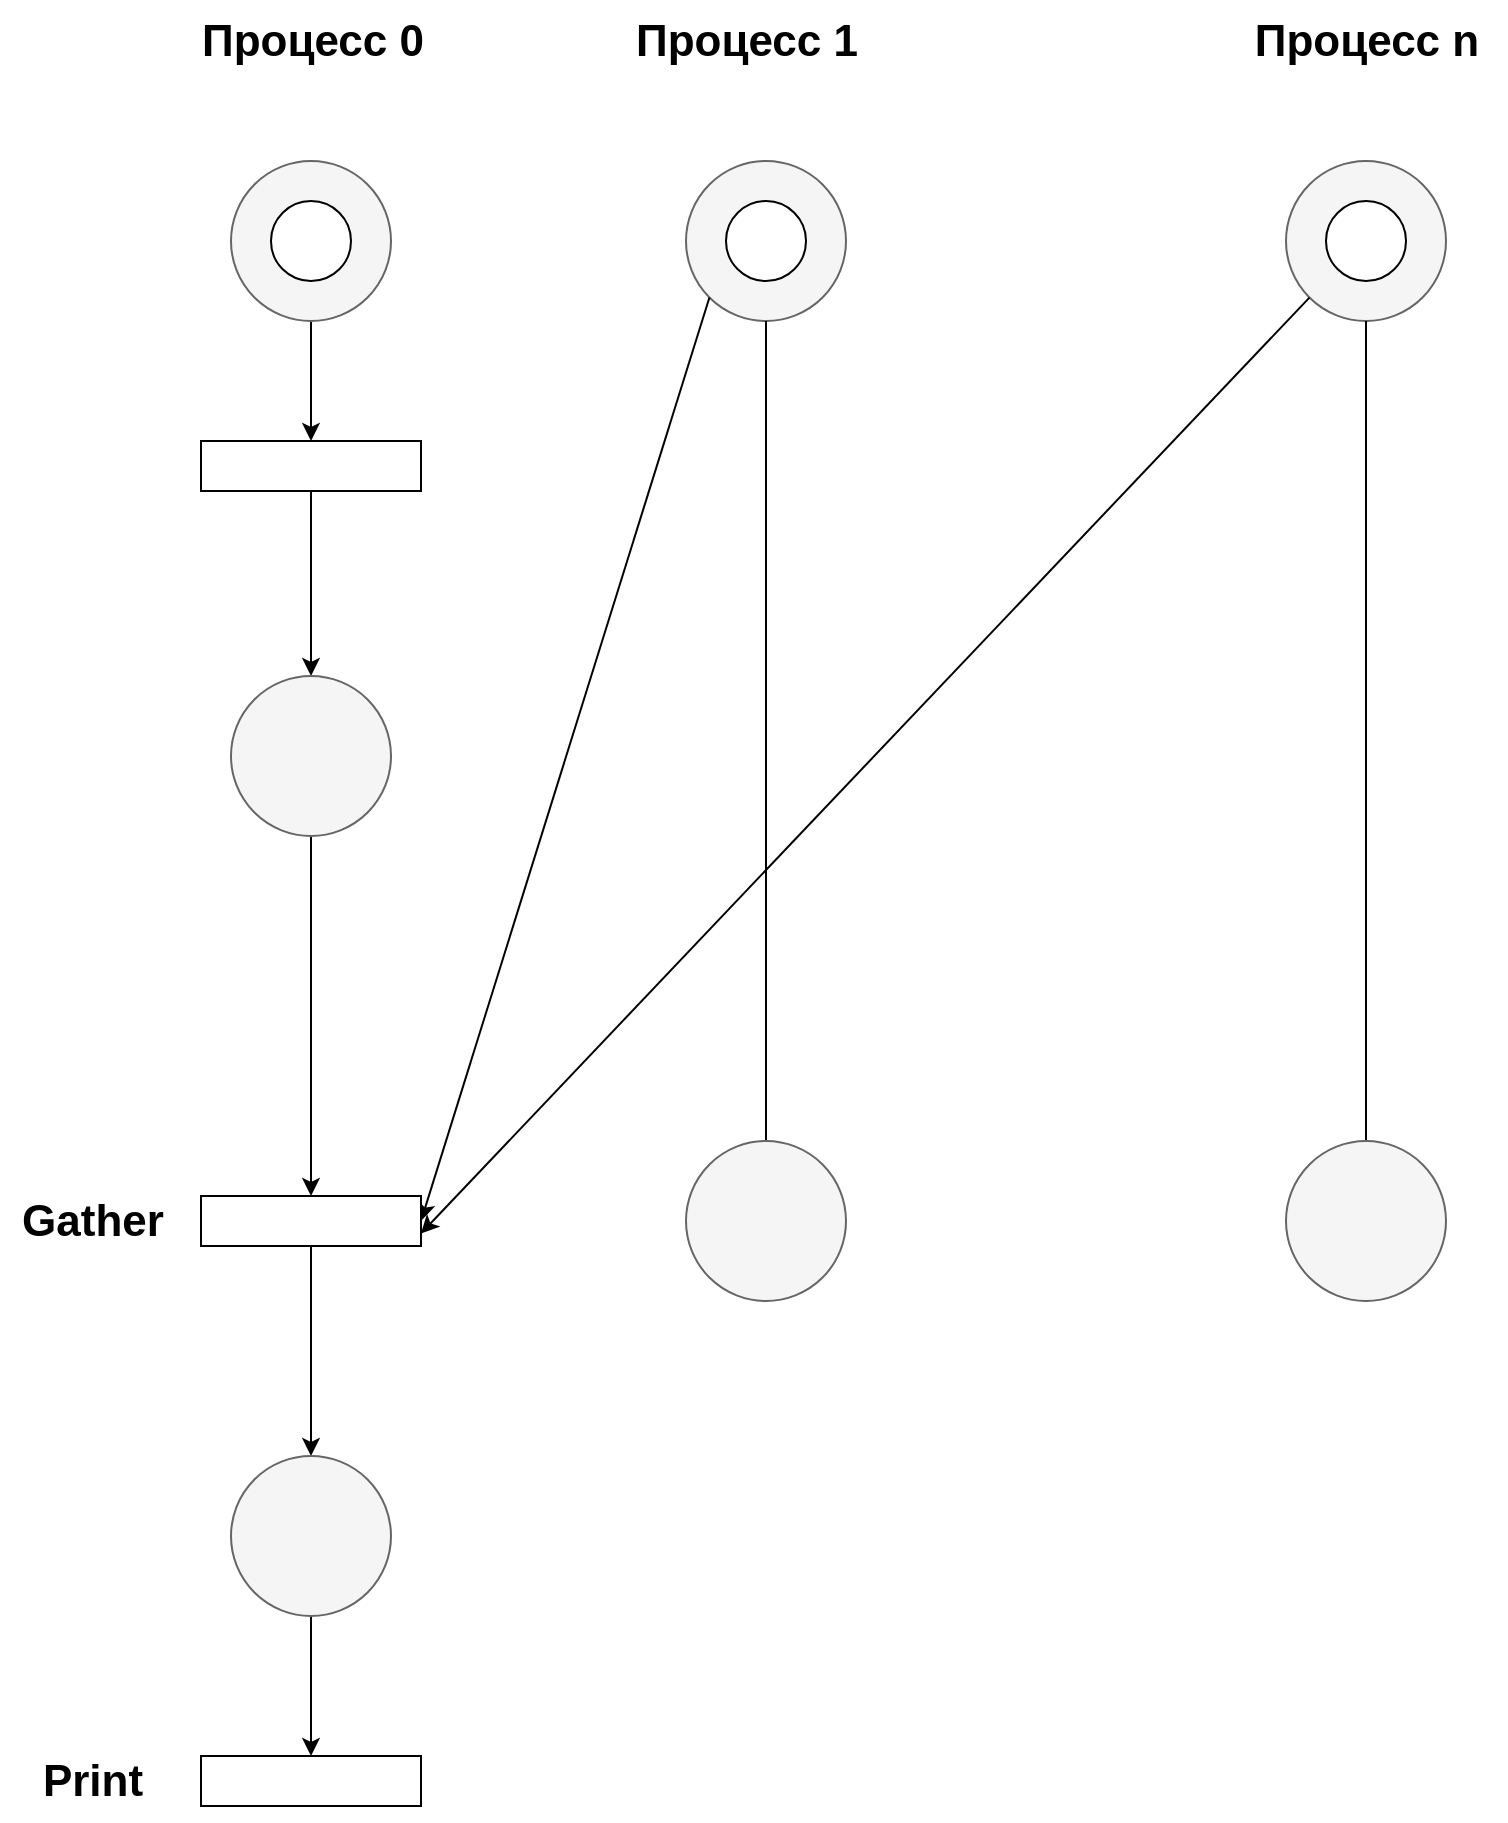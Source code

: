 <mxfile><diagram id="CnQnBmzaKuSAoapPF1UE" name="Page-1"><mxGraphModel dx="1822" dy="991" grid="1" gridSize="10" guides="1" tooltips="1" connect="1" arrows="1" fold="1" page="1" pageScale="1" pageWidth="850" pageHeight="1100" background="#ffffff" math="0" shadow="0"><root><mxCell id="0"/><mxCell id="1" parent="0"/><mxCell id="82" style="edgeStyle=none;html=1;exitX=0.5;exitY=0;exitDx=0;exitDy=0;strokeColor=#000000;fontSize=22;fontColor=#000000;entryX=0.5;entryY=0;entryDx=0;entryDy=0;" parent="1" source="14" target="65" edge="1"><mxGeometry relative="1" as="geometry"><mxPoint x="252" y="400" as="targetPoint"/></mxGeometry></mxCell><mxCell id="14" value="" style="rounded=0;whiteSpace=wrap;html=1;sketch=0;rotation=-180;" parent="1" vertex="1"><mxGeometry x="197.5" y="282.5" width="110" height="25" as="geometry"/></mxCell><mxCell id="38" style="edgeStyle=orthogonalEdgeStyle;html=1;exitX=0.5;exitY=1;exitDx=0;exitDy=0;entryX=0.5;entryY=1;entryDx=0;entryDy=0;strokeColor=#000000;fontSize=22;fontColor=#000000;" parent="1" source="35" target="14" edge="1"><mxGeometry relative="1" as="geometry"/></mxCell><mxCell id="35" value="" style="ellipse;whiteSpace=wrap;html=1;aspect=fixed;sketch=0;fillColor=#f5f5f5;fontColor=#333333;strokeColor=#666666;" parent="1" vertex="1"><mxGeometry x="212.5" y="142.5" width="80" height="80" as="geometry"/></mxCell><mxCell id="47" value="" style="ellipse;whiteSpace=wrap;html=1;aspect=fixed;sketch=0;fillColor=#f5f5f5;fontColor=#333333;strokeColor=#666666;" parent="1" vertex="1"><mxGeometry x="440" y="142.5" width="80" height="80" as="geometry"/></mxCell><mxCell id="50" value="" style="ellipse;whiteSpace=wrap;html=1;aspect=fixed;sketch=0;fillColor=#f5f5f5;fontColor=#333333;strokeColor=#666666;" parent="1" vertex="1"><mxGeometry x="740" y="142.5" width="80" height="80" as="geometry"/></mxCell><mxCell id="51" value="" style="ellipse;whiteSpace=wrap;html=1;aspect=fixed;sketch=0;fontSize=22;fontColor=#000000;strokeColor=#000000;" parent="1" vertex="1"><mxGeometry x="232.5" y="162.5" width="40" height="40" as="geometry"/></mxCell><mxCell id="52" value="" style="ellipse;whiteSpace=wrap;html=1;aspect=fixed;sketch=0;fontSize=22;fontColor=#000000;strokeColor=#000000;" parent="1" vertex="1"><mxGeometry x="460" y="162.5" width="40" height="40" as="geometry"/></mxCell><mxCell id="53" value="" style="ellipse;whiteSpace=wrap;html=1;aspect=fixed;sketch=0;fontSize=22;fontColor=#000000;strokeColor=#000000;" parent="1" vertex="1"><mxGeometry x="760" y="162.5" width="40" height="40" as="geometry"/></mxCell><mxCell id="57" value="&lt;font color=&quot;#000000&quot;&gt;&lt;span style=&quot;font-size: 22px;&quot;&gt;&lt;b&gt;Процесс 0&lt;/b&gt;&lt;/span&gt;&lt;/font&gt;" style="text;html=1;align=center;verticalAlign=middle;resizable=0;points=[];autosize=1;strokeColor=none;fillColor=none;" parent="1" vertex="1"><mxGeometry x="187.5" y="62.5" width="130" height="40" as="geometry"/></mxCell><mxCell id="58" value="&lt;font color=&quot;#000000&quot;&gt;&lt;span style=&quot;font-size: 22px;&quot;&gt;&lt;b&gt;Процесс 1&lt;/b&gt;&lt;/span&gt;&lt;/font&gt;" style="text;html=1;align=center;verticalAlign=middle;resizable=0;points=[];autosize=1;strokeColor=none;fillColor=none;" parent="1" vertex="1"><mxGeometry x="405" y="62.5" width="130" height="40" as="geometry"/></mxCell><mxCell id="59" value="&lt;font color=&quot;#000000&quot;&gt;&lt;span style=&quot;font-size: 22px;&quot;&gt;&lt;b&gt;Процесс n&lt;/b&gt;&lt;/span&gt;&lt;/font&gt;" style="text;html=1;align=center;verticalAlign=middle;resizable=0;points=[];autosize=1;strokeColor=none;fillColor=none;" parent="1" vertex="1"><mxGeometry x="710" y="62.5" width="140" height="40" as="geometry"/></mxCell><mxCell id="89" style="edgeStyle=none;html=1;exitX=0.5;exitY=1;exitDx=0;exitDy=0;entryX=0.5;entryY=1;entryDx=0;entryDy=0;strokeColor=#000000;fontSize=22;fontColor=#000000;" parent="1" source="65" target="88" edge="1"><mxGeometry relative="1" as="geometry"><mxPoint x="252.5" y="540" as="sourcePoint"/></mxGeometry></mxCell><mxCell id="65" value="" style="ellipse;whiteSpace=wrap;html=1;aspect=fixed;sketch=0;fillColor=#f5f5f5;fontColor=#333333;strokeColor=#666666;" parent="1" vertex="1"><mxGeometry x="212.5" y="400" width="80" height="80" as="geometry"/></mxCell><mxCell id="182" style="edgeStyle=none;html=1;entryX=0;entryY=0.5;entryDx=0;entryDy=0;strokeColor=#000000;exitX=0;exitY=1;exitDx=0;exitDy=0;" edge="1" parent="1" source="47" target="88"><mxGeometry relative="1" as="geometry"><mxPoint x="456" y="472" as="sourcePoint"/></mxGeometry></mxCell><mxCell id="183" style="edgeStyle=none;html=1;exitX=0;exitY=1;exitDx=0;exitDy=0;entryX=0;entryY=0.25;entryDx=0;entryDy=0;strokeColor=#000000;" edge="1" parent="1" source="50" target="88"><mxGeometry relative="1" as="geometry"><mxPoint x="751.716" y="468.284" as="sourcePoint"/></mxGeometry></mxCell><mxCell id="184" style="edgeStyle=none;html=1;exitX=0.5;exitY=0;exitDx=0;exitDy=0;strokeColor=#000000;entryX=0.5;entryY=0;entryDx=0;entryDy=0;" edge="1" parent="1" source="88" target="185"><mxGeometry relative="1" as="geometry"><mxPoint x="251.636" y="790" as="targetPoint"/></mxGeometry></mxCell><mxCell id="88" value="" style="rounded=0;whiteSpace=wrap;html=1;sketch=0;rotation=-180;strokeColor=#000000;" parent="1" vertex="1"><mxGeometry x="197.5" y="660" width="110" height="25" as="geometry"/></mxCell><mxCell id="90" style="edgeStyle=none;html=1;exitX=0.5;exitY=1;exitDx=0;exitDy=0;entryX=0.5;entryY=1;entryDx=0;entryDy=0;strokeColor=#000000;fontSize=22;fontColor=#000000;" parent="1" source="47" edge="1"><mxGeometry relative="1" as="geometry"><mxPoint x="480" y="480" as="sourcePoint"/><mxPoint x="480" y="660" as="targetPoint"/></mxGeometry></mxCell><mxCell id="92" style="edgeStyle=none;html=1;exitX=0.5;exitY=1;exitDx=0;exitDy=0;entryX=0.5;entryY=1;entryDx=0;entryDy=0;strokeColor=#000000;fontSize=22;fontColor=#000000;" parent="1" source="50" edge="1"><mxGeometry relative="1" as="geometry"><mxPoint x="780" y="480" as="sourcePoint"/><mxPoint x="780" y="660" as="targetPoint"/></mxGeometry></mxCell><mxCell id="186" style="edgeStyle=none;html=1;strokeColor=#000000;" edge="1" parent="1" source="185"><mxGeometry relative="1" as="geometry"><mxPoint x="252.5" y="940.0" as="targetPoint"/></mxGeometry></mxCell><mxCell id="185" value="" style="ellipse;whiteSpace=wrap;html=1;aspect=fixed;sketch=0;fillColor=#f5f5f5;fontColor=#333333;strokeColor=#666666;" vertex="1" parent="1"><mxGeometry x="212.5" y="790" width="80" height="80" as="geometry"/></mxCell><mxCell id="187" value="" style="rounded=0;whiteSpace=wrap;html=1;sketch=0;rotation=-180;" vertex="1" parent="1"><mxGeometry x="197.5" y="940" width="110" height="25" as="geometry"/></mxCell><mxCell id="189" value="&lt;font color=&quot;#000000&quot;&gt;&lt;span style=&quot;font-size: 22px;&quot;&gt;&lt;b&gt;Print&lt;/b&gt;&lt;/span&gt;&lt;/font&gt;" style="text;html=1;align=center;verticalAlign=middle;resizable=0;points=[];autosize=1;strokeColor=none;fillColor=none;" vertex="1" parent="1"><mxGeometry x="107.5" y="932.5" width="70" height="40" as="geometry"/></mxCell><mxCell id="191" value="" style="ellipse;whiteSpace=wrap;html=1;aspect=fixed;sketch=0;fillColor=#f5f5f5;fontColor=#333333;strokeColor=#666666;" vertex="1" parent="1"><mxGeometry x="740" y="632.5" width="80" height="80" as="geometry"/></mxCell><mxCell id="193" value="" style="ellipse;whiteSpace=wrap;html=1;aspect=fixed;sketch=0;fillColor=#f5f5f5;fontColor=#333333;strokeColor=#666666;" vertex="1" parent="1"><mxGeometry x="440" y="632.5" width="80" height="80" as="geometry"/></mxCell><mxCell id="194" value="&lt;font color=&quot;#000000&quot;&gt;&lt;span style=&quot;font-size: 22px;&quot;&gt;&lt;b&gt;Gather&lt;/b&gt;&lt;/span&gt;&lt;/font&gt;" style="text;html=1;align=center;verticalAlign=middle;resizable=0;points=[];autosize=1;strokeColor=none;fillColor=none;" vertex="1" parent="1"><mxGeometry x="97.5" y="652.5" width="90" height="40" as="geometry"/></mxCell></root></mxGraphModel></diagram></mxfile>